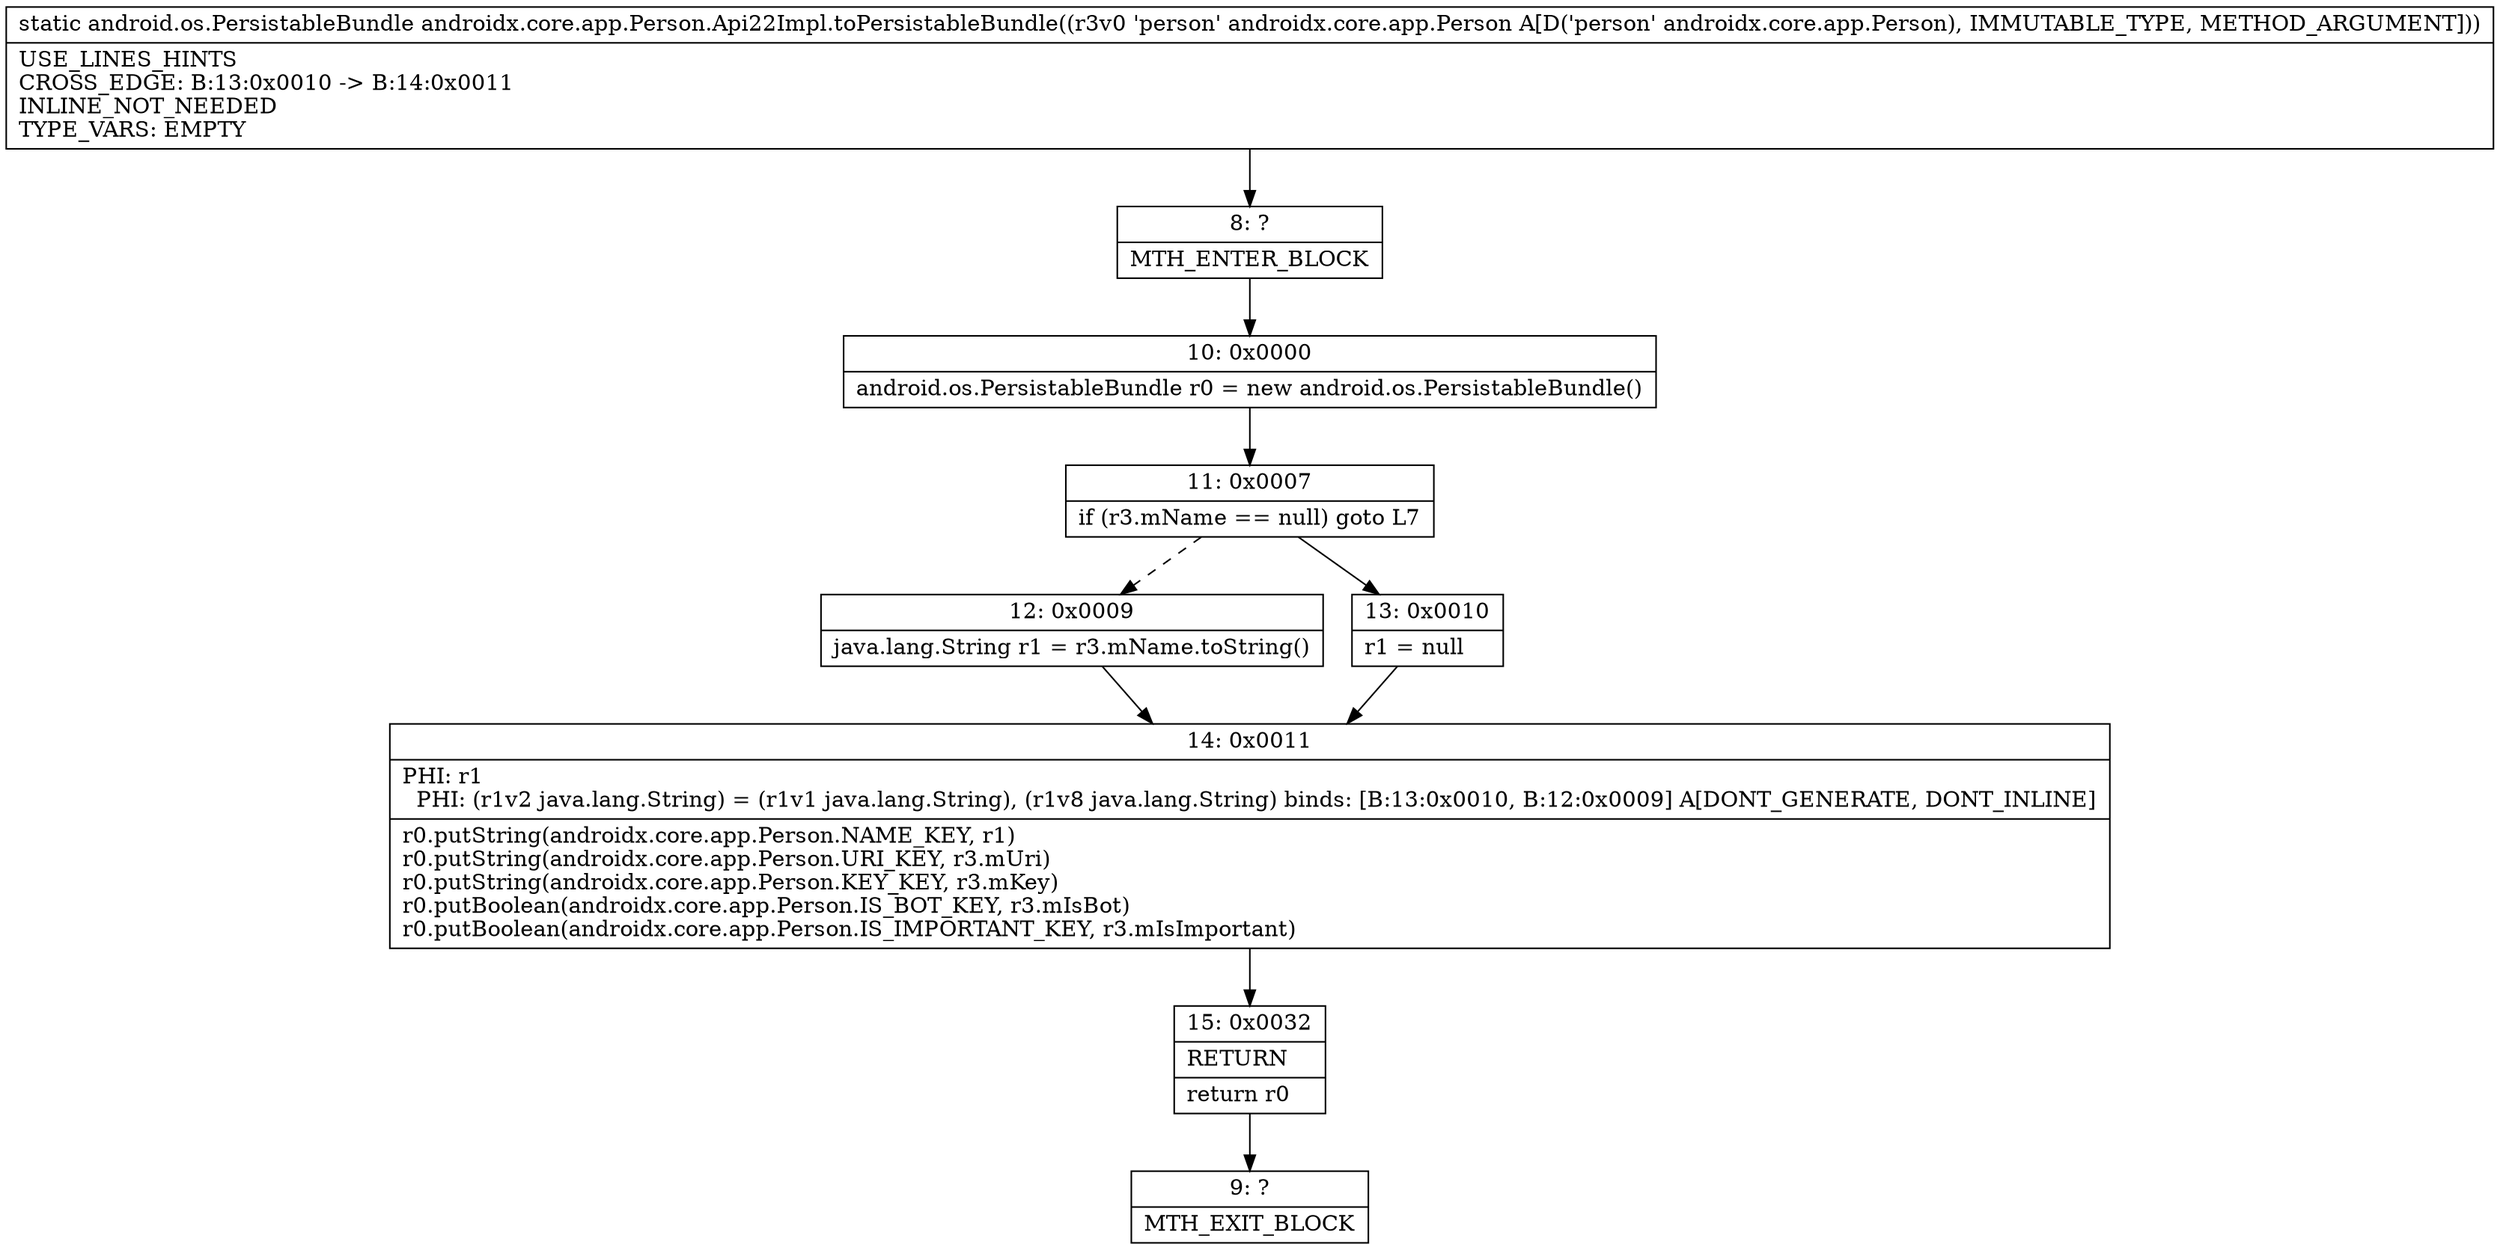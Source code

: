 digraph "CFG forandroidx.core.app.Person.Api22Impl.toPersistableBundle(Landroidx\/core\/app\/Person;)Landroid\/os\/PersistableBundle;" {
Node_8 [shape=record,label="{8\:\ ?|MTH_ENTER_BLOCK\l}"];
Node_10 [shape=record,label="{10\:\ 0x0000|android.os.PersistableBundle r0 = new android.os.PersistableBundle()\l}"];
Node_11 [shape=record,label="{11\:\ 0x0007|if (r3.mName == null) goto L7\l}"];
Node_12 [shape=record,label="{12\:\ 0x0009|java.lang.String r1 = r3.mName.toString()\l}"];
Node_14 [shape=record,label="{14\:\ 0x0011|PHI: r1 \l  PHI: (r1v2 java.lang.String) = (r1v1 java.lang.String), (r1v8 java.lang.String) binds: [B:13:0x0010, B:12:0x0009] A[DONT_GENERATE, DONT_INLINE]\l|r0.putString(androidx.core.app.Person.NAME_KEY, r1)\lr0.putString(androidx.core.app.Person.URI_KEY, r3.mUri)\lr0.putString(androidx.core.app.Person.KEY_KEY, r3.mKey)\lr0.putBoolean(androidx.core.app.Person.IS_BOT_KEY, r3.mIsBot)\lr0.putBoolean(androidx.core.app.Person.IS_IMPORTANT_KEY, r3.mIsImportant)\l}"];
Node_15 [shape=record,label="{15\:\ 0x0032|RETURN\l|return r0\l}"];
Node_9 [shape=record,label="{9\:\ ?|MTH_EXIT_BLOCK\l}"];
Node_13 [shape=record,label="{13\:\ 0x0010|r1 = null\l}"];
MethodNode[shape=record,label="{static android.os.PersistableBundle androidx.core.app.Person.Api22Impl.toPersistableBundle((r3v0 'person' androidx.core.app.Person A[D('person' androidx.core.app.Person), IMMUTABLE_TYPE, METHOD_ARGUMENT]))  | USE_LINES_HINTS\lCROSS_EDGE: B:13:0x0010 \-\> B:14:0x0011\lINLINE_NOT_NEEDED\lTYPE_VARS: EMPTY\l}"];
MethodNode -> Node_8;Node_8 -> Node_10;
Node_10 -> Node_11;
Node_11 -> Node_12[style=dashed];
Node_11 -> Node_13;
Node_12 -> Node_14;
Node_14 -> Node_15;
Node_15 -> Node_9;
Node_13 -> Node_14;
}

